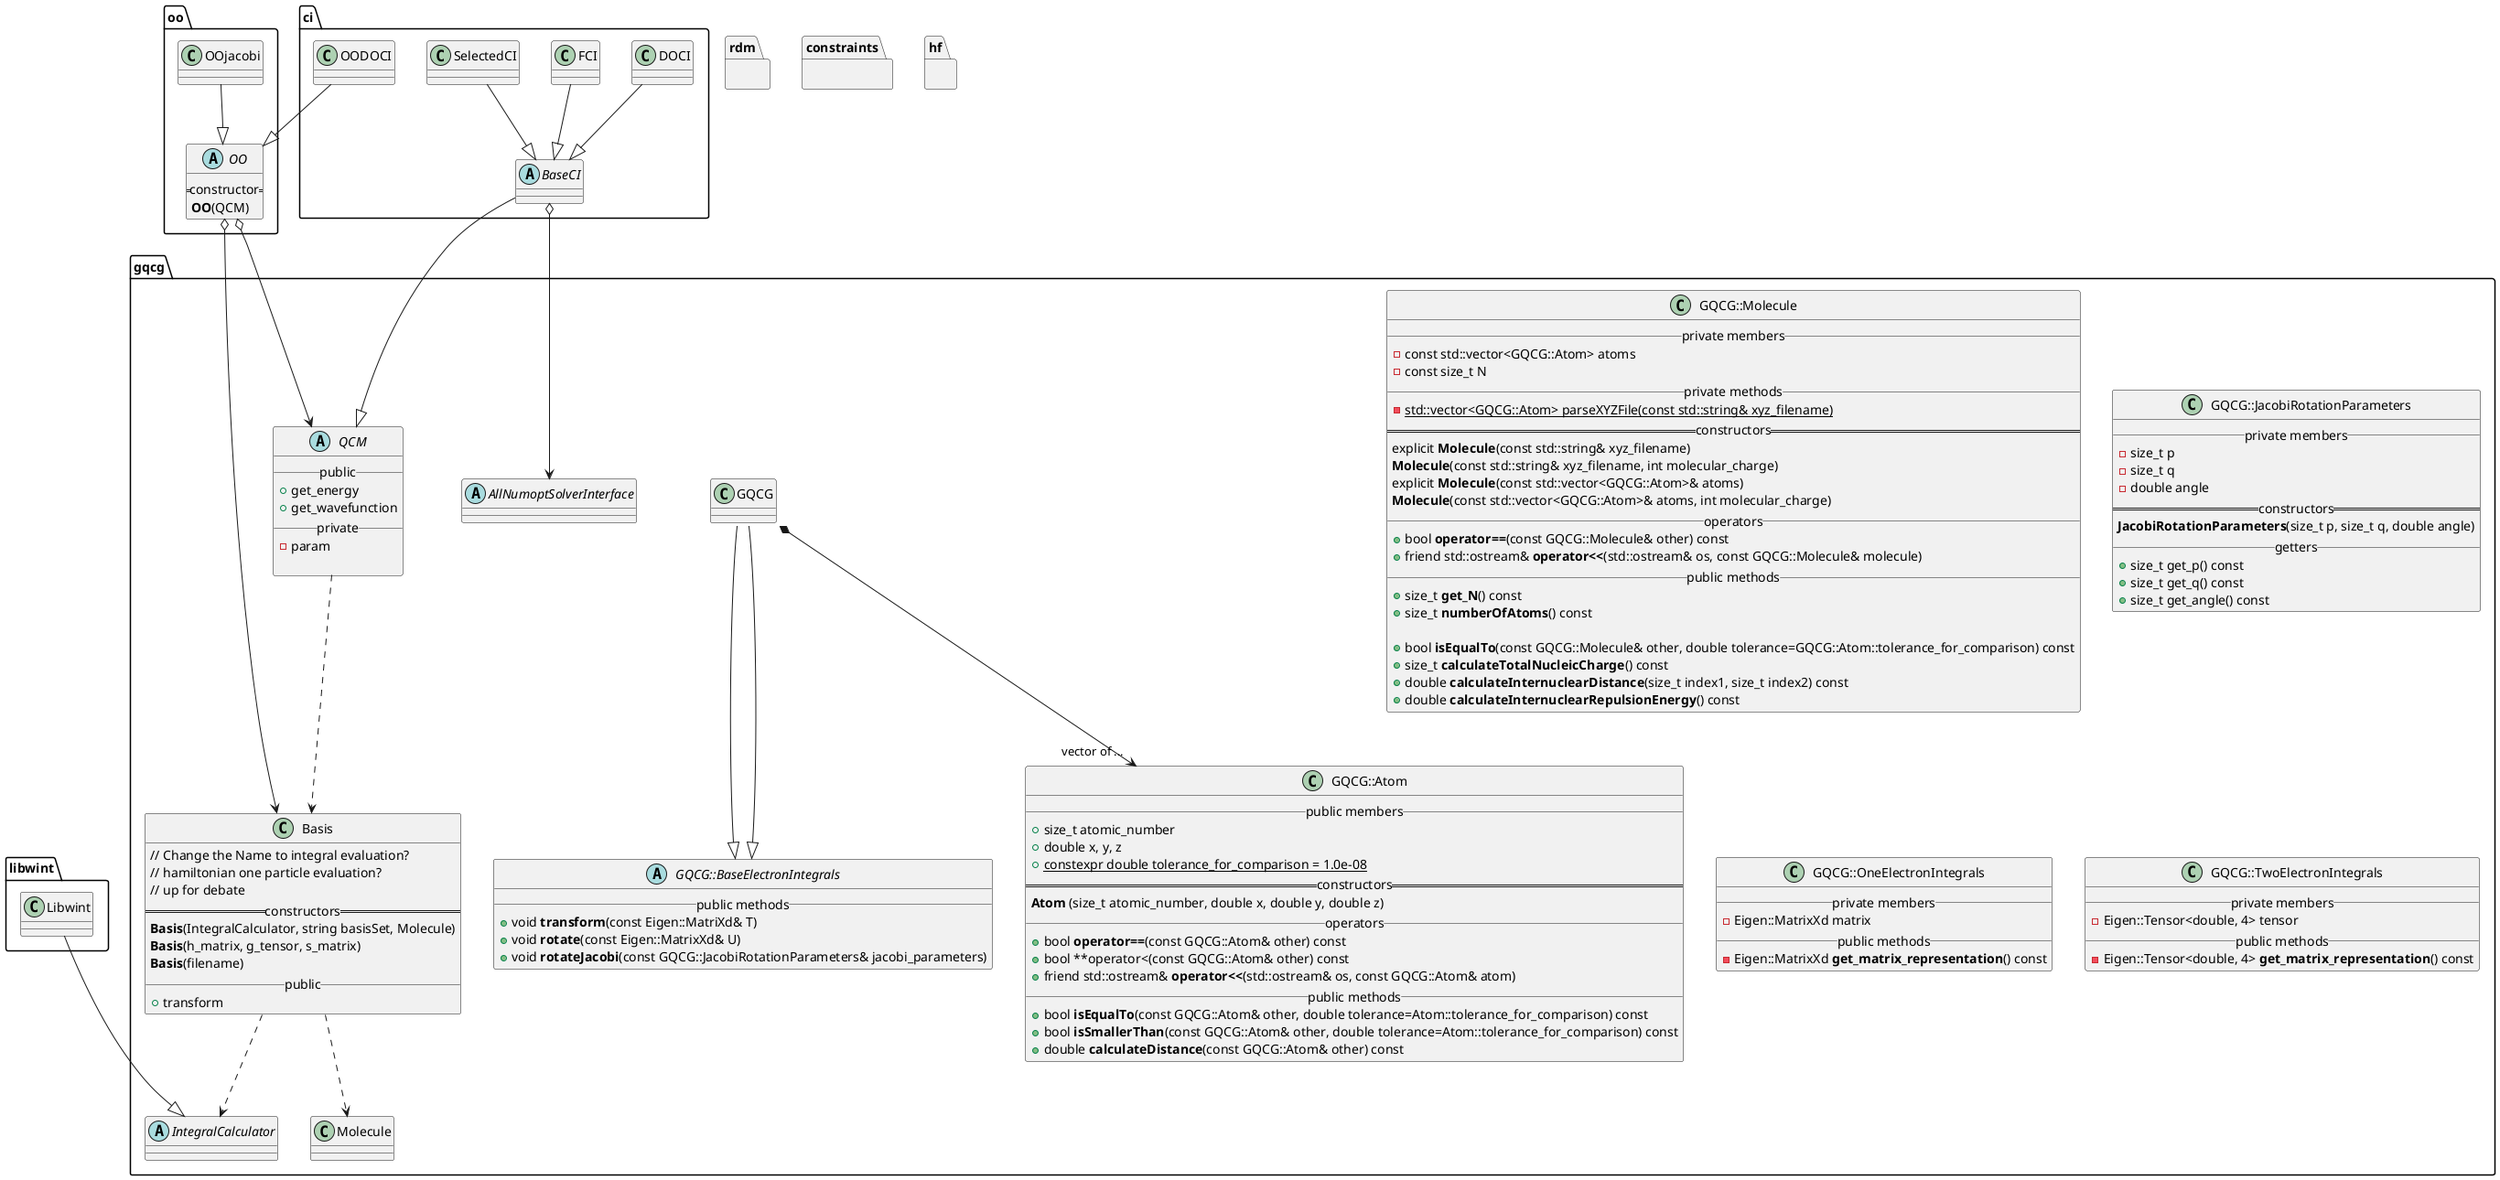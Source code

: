 @startuml

namespace gqcg {

    class GQCG::Atom {
        __ public members __
            + size_t atomic_number
            + double x, y, z
            + {static} constexpr double tolerance_for_comparison = 1.0e-08
        == constructors ==
            **Atom** (size_t atomic_number, double x, double y, double z)
        __ operators __
            + bool **operator==**(const GQCG::Atom& other) const
            + bool **operator<(const GQCG::Atom& other) const
            + friend std::ostream& **operator<<**(std::ostream& os, const GQCG::Atom& atom)
        __ public methods __
            + bool **isEqualTo**(const GQCG::Atom& other, double tolerance=Atom::tolerance_for_comparison) const
            + bool **isSmallerThan**(const GQCG::Atom& other, double tolerance=Atom::tolerance_for_comparison) const
            + double **calculateDistance**(const GQCG::Atom& other) const
    }

    GQCG::Molecule *--> "vector of ..." GQCG::Atom
    class GQCG::Molecule {
        __ private members __
            - const std::vector<GQCG::Atom> atoms
            - const size_t N
        __ private methods __
            - {static} std::vector<GQCG::Atom> parseXYZFile(const std::string& xyz_filename)
        == constructors ==
            explicit **Molecule**(const std::string& xyz_filename)
            **Molecule**(const std::string& xyz_filename, int molecular_charge)
            explicit **Molecule**(const std::vector<GQCG::Atom>& atoms)
            **Molecule**(const std::vector<GQCG::Atom>& atoms, int molecular_charge)
        __ operators __
            + bool **operator==**(const GQCG::Molecule& other) const
            + friend std::ostream& **operator<<**(std::ostream& os, const GQCG::Molecule& molecule)
        __ public methods __
            + size_t **get_N**() const
            + size_t **numberOfAtoms**() const

            + bool **isEqualTo**(const GQCG::Molecule& other, double tolerance=GQCG::Atom::tolerance_for_comparison) const
            + size_t **calculateTotalNucleicCharge**() const
            + double **calculateInternuclearDistance**(size_t index1, size_t index2) const
            + double **calculateInternuclearRepulsionEnergy**() const
    }


    class GQCG::JacobiRotationParameters {
        __ private members __
            - size_t p
            - size_t q
            - double angle
        == constructors ==
            **JacobiRotationParameters**(size_t p, size_t q, double angle)
        __ getters __
            + size_t get_p() const
            + size_t get_q() const
            + size_t get_angle() const
    }

    abstract class GQCG::BaseElectronIntegrals {
        __ public methods __
            + void **transform**(const Eigen::MatriXd& T)
            + void **rotate**(const Eigen::MatrixXd& U)
            + void **rotateJacobi**(const GQCG::JacobiRotationParameters& jacobi_parameters)
    }

    GQCG::OneElectronIntegrals --|> GQCG::BaseElectronIntegrals
    class GQCG::OneElectronIntegrals {
        __ private members __
            - Eigen::MatrixXd matrix
        __ public methods __
            - Eigen::MatrixXd **get_matrix_representation**() const
    }

    GQCG::TwoElectronIntegrals --|> GQCG::BaseElectronIntegrals
    class GQCG::TwoElectronIntegrals {
        __ private members __
            - Eigen::Tensor<double, 4> tensor
        __ public methods __
            - Eigen::Tensor<double, 4> **get_matrix_representation**() const
    }


    abstract class IntegralCalculator
    class Basis {
        // Change the Name to integral evaluation?
        // hamiltonian one particle evaluation?
        // up for debate
        == constructors ==
           **Basis**(IntegralCalculator, string basisSet, Molecule)
           **Basis**(h_matrix, g_tensor, s_matrix)
           **Basis**(filename)
        __public__
           +transform
   }

    abstract class QCM {
        __public__
        +get_energy
        +get_wavefunction
        __private__
        -param

    }

    abstract AllNumoptSolverInterface

    gqcg.Basis ..> gqcg.IntegralCalculator
    gqcg.Basis ..> gqcg.Molecule

    gqcg.QCM ..> gqcg.Basis



}

namespace libwint {
    class Libwint
}

libwint.Libwint --|> gqcg.IntegralCalculator

namespace oo {
    abstract class OO {
        ==constructor==
         **OO**(QCM)
    }
    class OOjacobi {

    }
}


oo.OO o--> gqcg.QCM
oo.OO o--> gqcg.Basis
oo.OOjacobi --|> oo.OO

namespace ci {
    abstract class BaseCI
    class DOCI
    class FCI
    class OODOCI
    class SelectedCI
}

ci.BaseCI --|> gqcg.QCM
ci.OODOCI --|> oo.OO
ci.DOCI --|> ci.BaseCI
ci.FCI --|> ci.BaseCI
ci.SelectedCI --|> ci.BaseCI
ci.BaseCI o--> gqcg.AllNumoptSolverInterface

namespace rdm {
}
namespace constraints {
}

namespace hf {
}


@enduml

